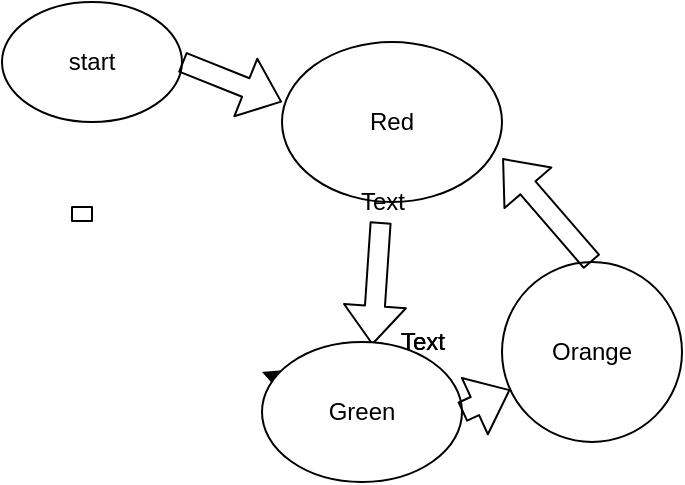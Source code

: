 <mxfile>
    <diagram id="PmkDLp-4x2aBGgNTkY6j" name="Page-1">
        <mxGraphModel dx="422" dy="350" grid="1" gridSize="10" guides="1" tooltips="1" connect="1" arrows="1" fold="1" page="1" pageScale="1" pageWidth="850" pageHeight="1100" math="0" shadow="0">
            <root>
                <mxCell id="0"/>
                <mxCell id="1" parent="0"/>
                <mxCell id="4" value="start" style="ellipse;whiteSpace=wrap;html=1;" vertex="1" parent="1">
                    <mxGeometry x="10" y="10" width="90" height="60" as="geometry"/>
                </mxCell>
                <mxCell id="5" value="Text" style="text;html=1;resizable=0;autosize=1;align=center;verticalAlign=middle;points=[];fillColor=none;strokeColor=none;rounded=0;" vertex="1" parent="1">
                    <mxGeometry x="200" y="170" width="40" height="20" as="geometry"/>
                </mxCell>
                <mxCell id="6" value="" style="shape=flexArrow;endArrow=classic;html=1;exitX=1;exitY=0.5;exitDx=0;exitDy=0;" edge="1" parent="1" source="4">
                    <mxGeometry width="50" height="50" relative="1" as="geometry">
                        <mxPoint x="100" y="90" as="sourcePoint"/>
                        <mxPoint x="150" y="60" as="targetPoint"/>
                    </mxGeometry>
                </mxCell>
                <mxCell id="7" value="Red" style="ellipse;whiteSpace=wrap;html=1;" vertex="1" parent="1">
                    <mxGeometry x="150" y="30" width="110" height="80" as="geometry"/>
                </mxCell>
                <mxCell id="8" value="Text" style="text;html=1;resizable=0;autosize=1;align=center;verticalAlign=middle;points=[];fillColor=none;strokeColor=none;rounded=0;" vertex="1" parent="1">
                    <mxGeometry x="200" y="170" width="40" height="20" as="geometry"/>
                </mxCell>
                <mxCell id="9" value="" style="shape=flexArrow;endArrow=classic;html=1;entryX=-0.121;entryY=0.576;entryDx=0;entryDy=0;entryPerimeter=0;startArrow=none;" edge="1" parent="1" source="15" target="8">
                    <mxGeometry width="50" height="50" relative="1" as="geometry">
                        <mxPoint x="200" y="210" as="sourcePoint"/>
                        <mxPoint x="250" y="160" as="targetPoint"/>
                    </mxGeometry>
                </mxCell>
                <mxCell id="11" style="edgeStyle=none;html=1;" edge="1" parent="1" source="10">
                    <mxGeometry relative="1" as="geometry">
                        <mxPoint x="140" y="195" as="targetPoint"/>
                    </mxGeometry>
                </mxCell>
                <mxCell id="10" value="Green" style="ellipse;whiteSpace=wrap;html=1;" vertex="1" parent="1">
                    <mxGeometry x="140" y="180" width="100" height="70" as="geometry"/>
                </mxCell>
                <mxCell id="12" value="Text" style="text;html=1;resizable=0;autosize=1;align=center;verticalAlign=middle;points=[];fillColor=none;strokeColor=none;rounded=0;" vertex="1" parent="1">
                    <mxGeometry x="200" y="170" width="40" height="20" as="geometry"/>
                </mxCell>
                <mxCell id="13" value="" style="shape=flexArrow;endArrow=classic;html=1;exitX=1;exitY=0.5;exitDx=0;exitDy=0;" edge="1" parent="1" source="10" target="14">
                    <mxGeometry width="50" height="50" relative="1" as="geometry">
                        <mxPoint x="200" y="210" as="sourcePoint"/>
                        <mxPoint x="290" y="210" as="targetPoint"/>
                    </mxGeometry>
                </mxCell>
                <mxCell id="14" value="Orange" style="ellipse;whiteSpace=wrap;html=1;" vertex="1" parent="1">
                    <mxGeometry x="260" y="140" width="90" height="90" as="geometry"/>
                </mxCell>
                <mxCell id="15" value="Text" style="text;html=1;resizable=0;autosize=1;align=center;verticalAlign=middle;points=[];fillColor=none;strokeColor=none;rounded=0;" vertex="1" parent="1">
                    <mxGeometry x="180" y="100" width="40" height="20" as="geometry"/>
                </mxCell>
                <mxCell id="16" value="" style="shape=flexArrow;endArrow=none;html=1;" edge="1" parent="1">
                    <mxGeometry width="50" height="50" relative="1" as="geometry">
                        <mxPoint x="50" y="120" as="sourcePoint"/>
                        <mxPoint x="50" y="112" as="targetPoint"/>
                    </mxGeometry>
                </mxCell>
                <mxCell id="17" value="" style="shape=flexArrow;endArrow=classic;html=1;entryX=1.002;entryY=0.727;entryDx=0;entryDy=0;entryPerimeter=0;exitX=0.5;exitY=0;exitDx=0;exitDy=0;" edge="1" parent="1" source="14" target="7">
                    <mxGeometry width="50" height="50" relative="1" as="geometry">
                        <mxPoint x="200" y="210" as="sourcePoint"/>
                        <mxPoint x="250" y="160" as="targetPoint"/>
                    </mxGeometry>
                </mxCell>
            </root>
        </mxGraphModel>
    </diagram>
</mxfile>
